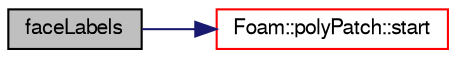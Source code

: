 digraph "faceLabels"
{
  bgcolor="transparent";
  edge [fontname="FreeSans",fontsize="10",labelfontname="FreeSans",labelfontsize="10"];
  node [fontname="FreeSans",fontsize="10",shape=record];
  rankdir="LR";
  Node99 [label="faceLabels",height=0.2,width=0.4,color="black", fillcolor="grey75", style="filled", fontcolor="black"];
  Node99 -> Node100 [color="midnightblue",fontsize="10",style="solid",fontname="FreeSans"];
  Node100 [label="Foam::polyPatch::start",height=0.2,width=0.4,color="red",URL="$a27478.html#a6bfd3e3abb11e98bdb4b98671cec1234",tooltip="Return start label of this patch in the polyMesh face list. "];
}
